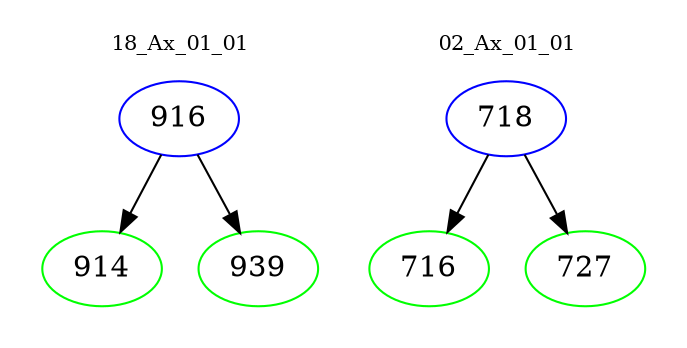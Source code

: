 digraph{
subgraph cluster_0 {
color = white
label = "18_Ax_01_01";
fontsize=10;
T0_916 [label="916", color="blue"]
T0_916 -> T0_914 [color="black"]
T0_914 [label="914", color="green"]
T0_916 -> T0_939 [color="black"]
T0_939 [label="939", color="green"]
}
subgraph cluster_1 {
color = white
label = "02_Ax_01_01";
fontsize=10;
T1_718 [label="718", color="blue"]
T1_718 -> T1_716 [color="black"]
T1_716 [label="716", color="green"]
T1_718 -> T1_727 [color="black"]
T1_727 [label="727", color="green"]
}
}
